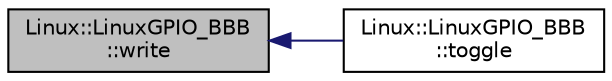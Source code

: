 digraph "Linux::LinuxGPIO_BBB::write"
{
 // INTERACTIVE_SVG=YES
  edge [fontname="Helvetica",fontsize="10",labelfontname="Helvetica",labelfontsize="10"];
  node [fontname="Helvetica",fontsize="10",shape=record];
  rankdir="LR";
  Node1 [label="Linux::LinuxGPIO_BBB\l::write",height=0.2,width=0.4,color="black", fillcolor="grey75", style="filled" fontcolor="black"];
  Node1 -> Node2 [dir="back",color="midnightblue",fontsize="10",style="solid",fontname="Helvetica"];
  Node2 [label="Linux::LinuxGPIO_BBB\l::toggle",height=0.2,width=0.4,color="black", fillcolor="white", style="filled",URL="$classLinux_1_1LinuxGPIO__BBB.html#adcb8f0650588846025bc79ccd8050775"];
}
